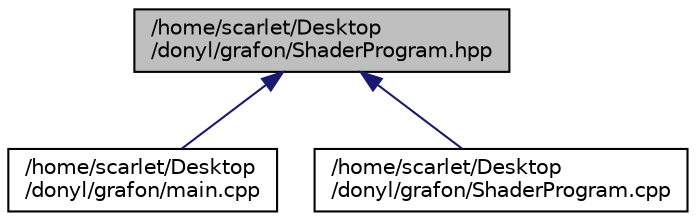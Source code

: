 digraph "/home/scarlet/Desktop/donyl/grafon/ShaderProgram.hpp"
{
  edge [fontname="Helvetica",fontsize="10",labelfontname="Helvetica",labelfontsize="10"];
  node [fontname="Helvetica",fontsize="10",shape=record];
  Node1 [label="/home/scarlet/Desktop\l/donyl/grafon/ShaderProgram.hpp",height=0.2,width=0.4,color="black", fillcolor="grey75", style="filled", fontcolor="black"];
  Node1 -> Node2 [dir="back",color="midnightblue",fontsize="10",style="solid",fontname="Helvetica"];
  Node2 [label="/home/scarlet/Desktop\l/donyl/grafon/main.cpp",height=0.2,width=0.4,color="black", fillcolor="white", style="filled",URL="$main_8cpp.html",tooltip="Source file for making triangles. "];
  Node1 -> Node3 [dir="back",color="midnightblue",fontsize="10",style="solid",fontname="Helvetica"];
  Node3 [label="/home/scarlet/Desktop\l/donyl/grafon/ShaderProgram.cpp",height=0.2,width=0.4,color="black", fillcolor="white", style="filled",URL="$ShaderProgram_8cpp.html"];
}

